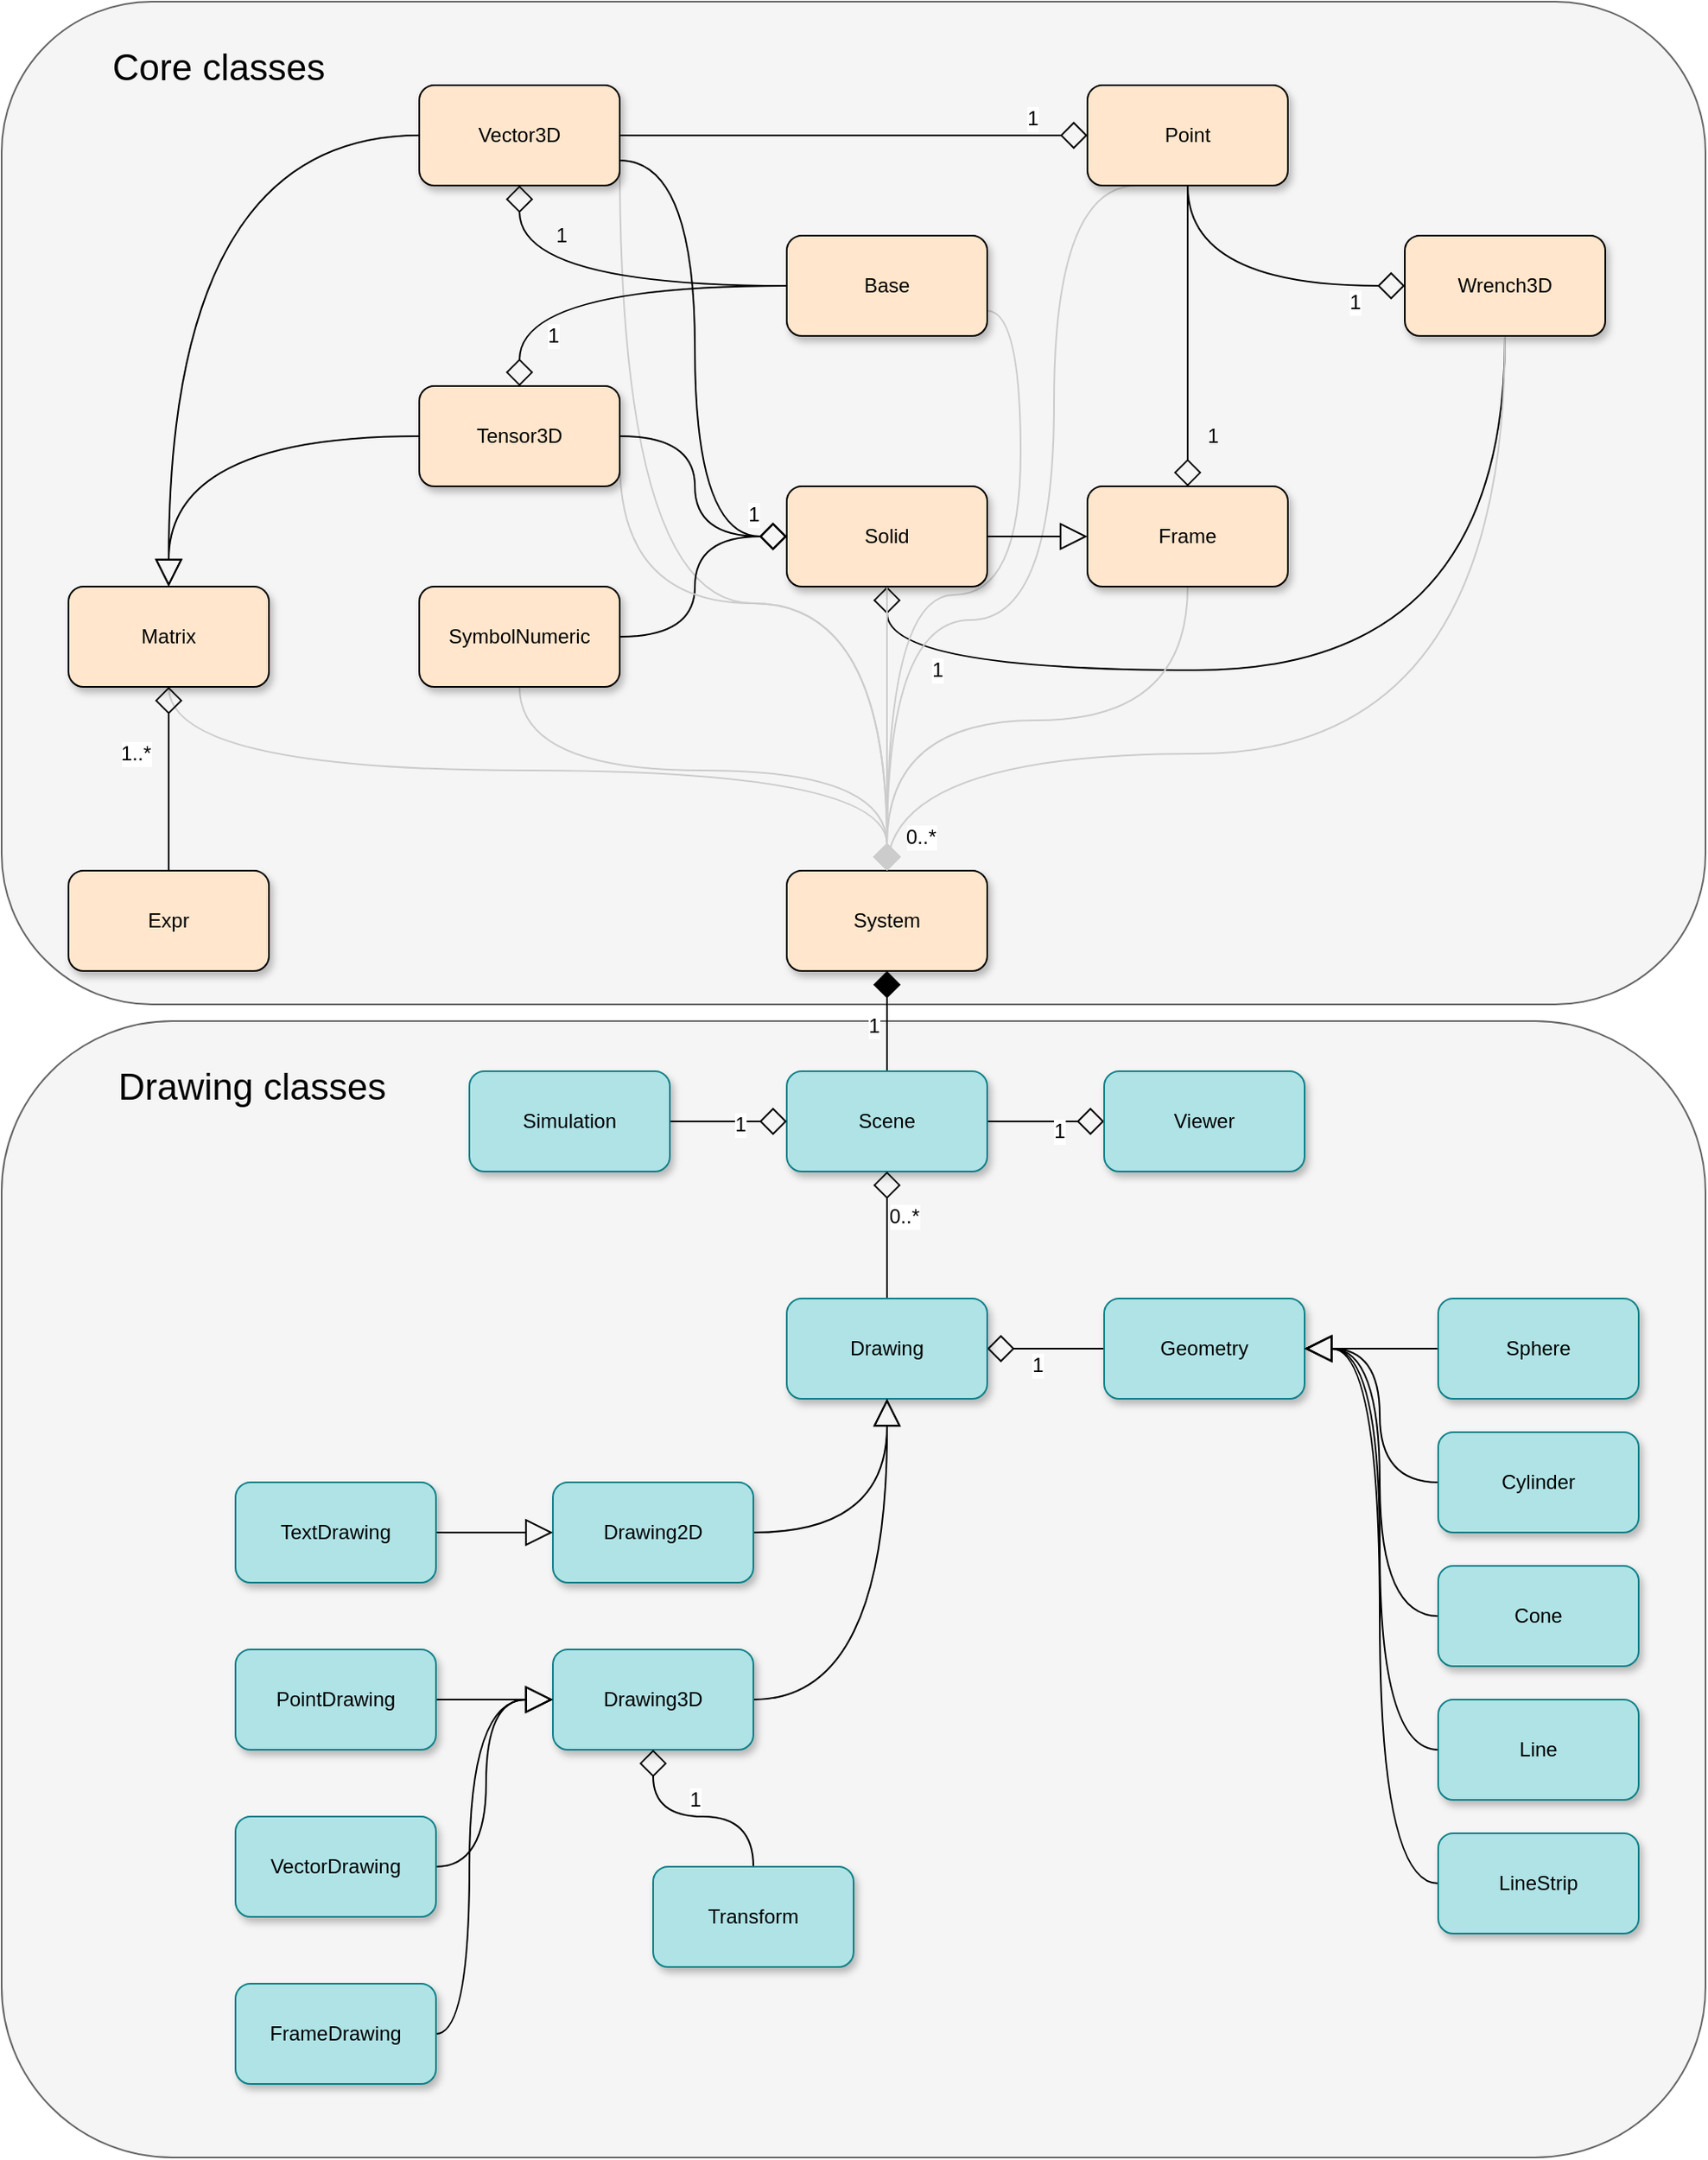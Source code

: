<mxfile version="12.2.2" type="device" pages="1"><diagram id="jQUFaUFxUp1um-LLoZFN" name="Page-1"><mxGraphModel dx="928" dy="658" grid="1" gridSize="10" guides="1" tooltips="1" connect="1" arrows="1" fold="1" page="1" pageScale="1" pageWidth="827" pageHeight="1169" math="0" shadow="0"><root><mxCell id="0"/><mxCell id="1" parent="0"/><mxCell id="J6XcEcG9k9KOmh4SESpd-119" value="" style="rounded=1;whiteSpace=wrap;html=1;fillColor=#f5f5f5;strokeColor=#666666;fontColor=#333333;" vertex="1" parent="1"><mxGeometry x="210" y="770" width="1020" height="680" as="geometry"/></mxCell><mxCell id="J6XcEcG9k9KOmh4SESpd-118" value="" style="rounded=1;whiteSpace=wrap;html=1;fillColor=#f5f5f5;strokeColor=#666666;fontColor=#333333;" vertex="1" parent="1"><mxGeometry x="210" y="160" width="1020" height="600" as="geometry"/></mxCell><mxCell id="J6XcEcG9k9KOmh4SESpd-1" style="edgeStyle=orthogonalEdgeStyle;curved=1;rounded=0;orthogonalLoop=1;jettySize=auto;html=1;exitX=1;exitY=0.75;exitDx=0;exitDy=0;entryX=0;entryY=0.5;entryDx=0;entryDy=0;endArrow=diamond;endFill=0;endSize=14;strokeWidth=1;" edge="1" parent="1" source="J6XcEcG9k9KOmh4SESpd-6" target="J6XcEcG9k9KOmh4SESpd-26"><mxGeometry relative="1" as="geometry"/></mxCell><mxCell id="J6XcEcG9k9KOmh4SESpd-2" style="edgeStyle=orthogonalEdgeStyle;curved=1;rounded=0;orthogonalLoop=1;jettySize=auto;html=1;exitX=0;exitY=0.5;exitDx=0;exitDy=0;entryX=0.5;entryY=0;entryDx=0;entryDy=0;endArrow=block;endFill=0;endSize=14;strokeWidth=1;" edge="1" parent="1" source="J6XcEcG9k9KOmh4SESpd-6" target="J6XcEcG9k9KOmh4SESpd-32"><mxGeometry relative="1" as="geometry"/></mxCell><mxCell id="J6XcEcG9k9KOmh4SESpd-3" style="edgeStyle=orthogonalEdgeStyle;curved=1;rounded=0;orthogonalLoop=1;jettySize=auto;html=1;exitX=1;exitY=0.5;exitDx=0;exitDy=0;entryX=0;entryY=0.5;entryDx=0;entryDy=0;endArrow=diamond;endFill=0;endSize=14;strokeWidth=1;" edge="1" parent="1" source="J6XcEcG9k9KOmh4SESpd-6" target="J6XcEcG9k9KOmh4SESpd-16"><mxGeometry relative="1" as="geometry"/></mxCell><mxCell id="J6XcEcG9k9KOmh4SESpd-4" value="1" style="text;html=1;resizable=0;points=[];align=center;verticalAlign=middle;labelBackgroundColor=#ffffff;" vertex="1" connectable="0" parent="J6XcEcG9k9KOmh4SESpd-3"><mxGeometry x="-0.893" y="1" relative="1" as="geometry"><mxPoint x="232" y="-9" as="offset"/></mxGeometry></mxCell><mxCell id="J6XcEcG9k9KOmh4SESpd-5" style="edgeStyle=orthogonalEdgeStyle;curved=1;rounded=0;orthogonalLoop=1;jettySize=auto;html=1;exitX=1;exitY=0.75;exitDx=0;exitDy=0;entryX=0.5;entryY=0;entryDx=0;entryDy=0;endArrow=diamond;endFill=1;endSize=14;strokeColor=#CCCCCC;strokeWidth=1;" edge="1" parent="1" source="J6XcEcG9k9KOmh4SESpd-6" target="J6XcEcG9k9KOmh4SESpd-27"><mxGeometry relative="1" as="geometry"><Array as="points"><mxPoint x="580" y="520"/><mxPoint x="740" y="520"/></Array></mxGeometry></mxCell><mxCell id="J6XcEcG9k9KOmh4SESpd-6" value="Vector3D" style="rounded=1;whiteSpace=wrap;html=1;fillColor=#ffe6cc;strokeColor=#000000;glass=0;shadow=1;comic=0;" vertex="1" parent="1"><mxGeometry x="460" y="210" width="120" height="60" as="geometry"/></mxCell><mxCell id="J6XcEcG9k9KOmh4SESpd-7" style="edgeStyle=orthogonalEdgeStyle;curved=1;rounded=0;orthogonalLoop=1;jettySize=auto;html=1;exitX=0.5;exitY=1;exitDx=0;exitDy=0;entryX=0.5;entryY=1;entryDx=0;entryDy=0;endArrow=diamond;endFill=0;endSize=14;strokeWidth=1;" edge="1" parent="1" source="J6XcEcG9k9KOmh4SESpd-11" target="J6XcEcG9k9KOmh4SESpd-26"><mxGeometry relative="1" as="geometry"><Array as="points"><mxPoint x="1110" y="560"/><mxPoint x="740" y="560"/></Array></mxGeometry></mxCell><mxCell id="J6XcEcG9k9KOmh4SESpd-8" value="1" style="text;html=1;resizable=0;points=[];align=center;verticalAlign=middle;labelBackgroundColor=#ffffff;" vertex="1" connectable="0" parent="J6XcEcG9k9KOmh4SESpd-7"><mxGeometry x="0.736" y="-14" relative="1" as="geometry"><mxPoint x="-2" y="14" as="offset"/></mxGeometry></mxCell><mxCell id="J6XcEcG9k9KOmh4SESpd-9" style="edgeStyle=orthogonalEdgeStyle;curved=1;rounded=0;orthogonalLoop=1;jettySize=auto;html=1;exitX=0.5;exitY=1;exitDx=0;exitDy=0;endArrow=diamond;endFill=1;endSize=14;strokeColor=#CCCCCC;strokeWidth=1;entryX=0.5;entryY=0;entryDx=0;entryDy=0;" edge="1" parent="1" source="J6XcEcG9k9KOmh4SESpd-11" target="J6XcEcG9k9KOmh4SESpd-27"><mxGeometry relative="1" as="geometry"><mxPoint x="740" y="720" as="targetPoint"/><Array as="points"><mxPoint x="1110" y="610"/><mxPoint x="740" y="610"/><mxPoint x="740" y="750"/></Array></mxGeometry></mxCell><mxCell id="J6XcEcG9k9KOmh4SESpd-10" value="0..*" style="text;html=1;resizable=0;points=[];align=center;verticalAlign=middle;labelBackgroundColor=#ffffff;" vertex="1" connectable="0" parent="J6XcEcG9k9KOmh4SESpd-9"><mxGeometry x="0.561" y="23" relative="1" as="geometry"><mxPoint x="-3" y="22" as="offset"/></mxGeometry></mxCell><mxCell id="J6XcEcG9k9KOmh4SESpd-11" value="Wrench3D" style="rounded=1;whiteSpace=wrap;html=1;fillColor=#ffe6cc;strokeColor=#000000;glass=0;shadow=1;comic=0;" vertex="1" parent="1"><mxGeometry x="1050" y="300" width="120" height="60" as="geometry"/></mxCell><mxCell id="J6XcEcG9k9KOmh4SESpd-12" style="edgeStyle=orthogonalEdgeStyle;curved=1;rounded=0;orthogonalLoop=1;jettySize=auto;html=1;exitX=0.5;exitY=1;exitDx=0;exitDy=0;entryX=0.5;entryY=0;entryDx=0;entryDy=0;endArrow=diamond;endFill=0;endSize=14;strokeWidth=1;" edge="1" parent="1" source="J6XcEcG9k9KOmh4SESpd-16" target="J6XcEcG9k9KOmh4SESpd-23"><mxGeometry relative="1" as="geometry"/></mxCell><mxCell id="J6XcEcG9k9KOmh4SESpd-13" style="edgeStyle=orthogonalEdgeStyle;curved=1;rounded=0;orthogonalLoop=1;jettySize=auto;html=1;exitX=0.5;exitY=1;exitDx=0;exitDy=0;entryX=0;entryY=0.5;entryDx=0;entryDy=0;endArrow=diamond;endFill=0;endSize=14;strokeWidth=1;" edge="1" parent="1" source="J6XcEcG9k9KOmh4SESpd-16" target="J6XcEcG9k9KOmh4SESpd-11"><mxGeometry relative="1" as="geometry"/></mxCell><mxCell id="J6XcEcG9k9KOmh4SESpd-14" value="1" style="text;html=1;resizable=0;points=[];align=center;verticalAlign=middle;labelBackgroundColor=#ffffff;" vertex="1" connectable="0" parent="J6XcEcG9k9KOmh4SESpd-13"><mxGeometry x="0.432" y="-2" relative="1" as="geometry"><mxPoint x="24" y="8" as="offset"/></mxGeometry></mxCell><mxCell id="J6XcEcG9k9KOmh4SESpd-15" style="edgeStyle=orthogonalEdgeStyle;curved=1;rounded=0;orthogonalLoop=1;jettySize=auto;html=1;exitX=0.25;exitY=1;exitDx=0;exitDy=0;entryX=0.5;entryY=0;entryDx=0;entryDy=0;endArrow=diamond;endFill=1;endSize=14;strokeColor=#CCCCCC;strokeWidth=1;" edge="1" parent="1" source="J6XcEcG9k9KOmh4SESpd-16" target="J6XcEcG9k9KOmh4SESpd-27"><mxGeometry relative="1" as="geometry"><Array as="points"><mxPoint x="840" y="270"/><mxPoint x="840" y="530"/><mxPoint x="740" y="530"/></Array></mxGeometry></mxCell><mxCell id="J6XcEcG9k9KOmh4SESpd-16" value="Point" style="rounded=1;whiteSpace=wrap;html=1;fillColor=#ffe6cc;strokeColor=#000000;glass=0;shadow=1;comic=0;" vertex="1" parent="1"><mxGeometry x="860" y="210" width="120" height="60" as="geometry"/></mxCell><mxCell id="J6XcEcG9k9KOmh4SESpd-17" style="edgeStyle=orthogonalEdgeStyle;curved=1;rounded=0;orthogonalLoop=1;jettySize=auto;html=1;exitX=0;exitY=0.5;exitDx=0;exitDy=0;entryX=0.5;entryY=1;entryDx=0;entryDy=0;endArrow=diamond;endFill=0;endSize=14;strokeWidth=1;" edge="1" parent="1" source="J6XcEcG9k9KOmh4SESpd-21" target="J6XcEcG9k9KOmh4SESpd-6"><mxGeometry relative="1" as="geometry"/></mxCell><mxCell id="J6XcEcG9k9KOmh4SESpd-18" style="edgeStyle=orthogonalEdgeStyle;curved=1;rounded=0;orthogonalLoop=1;jettySize=auto;html=1;exitX=0;exitY=0.5;exitDx=0;exitDy=0;entryX=0.5;entryY=0;entryDx=0;entryDy=0;endArrow=diamond;endFill=0;endSize=14;strokeWidth=1;" edge="1" parent="1" source="J6XcEcG9k9KOmh4SESpd-21" target="J6XcEcG9k9KOmh4SESpd-36"><mxGeometry relative="1" as="geometry"/></mxCell><mxCell id="J6XcEcG9k9KOmh4SESpd-19" value="1" style="text;html=1;resizable=0;points=[];align=center;verticalAlign=middle;labelBackgroundColor=#ffffff;" vertex="1" connectable="0" parent="J6XcEcG9k9KOmh4SESpd-18"><mxGeometry x="0.7" y="13" relative="1" as="geometry"><mxPoint x="7" y="3" as="offset"/></mxGeometry></mxCell><mxCell id="J6XcEcG9k9KOmh4SESpd-20" style="edgeStyle=orthogonalEdgeStyle;curved=1;rounded=0;orthogonalLoop=1;jettySize=auto;html=1;exitX=1;exitY=0.75;exitDx=0;exitDy=0;entryX=0.5;entryY=0;entryDx=0;entryDy=0;endArrow=diamond;endFill=1;endSize=14;strokeColor=#CCCCCC;strokeWidth=1;" edge="1" parent="1" source="J6XcEcG9k9KOmh4SESpd-21" target="J6XcEcG9k9KOmh4SESpd-27"><mxGeometry relative="1" as="geometry"/></mxCell><mxCell id="J6XcEcG9k9KOmh4SESpd-21" value="Base" style="rounded=1;whiteSpace=wrap;html=1;fillColor=#ffe6cc;strokeColor=#000000;glass=0;shadow=1;comic=0;" vertex="1" parent="1"><mxGeometry x="680" y="300" width="120" height="60" as="geometry"/></mxCell><mxCell id="J6XcEcG9k9KOmh4SESpd-22" style="edgeStyle=orthogonalEdgeStyle;curved=1;rounded=0;orthogonalLoop=1;jettySize=auto;html=1;exitX=0.5;exitY=1;exitDx=0;exitDy=0;entryX=0.5;entryY=0;entryDx=0;entryDy=0;endArrow=diamond;endFill=1;endSize=14;strokeColor=#CCCCCC;strokeWidth=1;" edge="1" parent="1" source="J6XcEcG9k9KOmh4SESpd-23" target="J6XcEcG9k9KOmh4SESpd-27"><mxGeometry relative="1" as="geometry"/></mxCell><mxCell id="J6XcEcG9k9KOmh4SESpd-23" value="Frame" style="rounded=1;whiteSpace=wrap;html=1;fillColor=#ffe6cc;strokeColor=#000000;glass=0;shadow=1;comic=0;" vertex="1" parent="1"><mxGeometry x="860" y="450" width="120" height="60" as="geometry"/></mxCell><mxCell id="J6XcEcG9k9KOmh4SESpd-24" style="edgeStyle=orthogonalEdgeStyle;curved=1;rounded=0;orthogonalLoop=1;jettySize=auto;html=1;exitX=1;exitY=0.5;exitDx=0;exitDy=0;endArrow=block;endFill=0;endSize=14;strokeWidth=1;" edge="1" parent="1" source="J6XcEcG9k9KOmh4SESpd-26" target="J6XcEcG9k9KOmh4SESpd-23"><mxGeometry relative="1" as="geometry"><Array as="points"><mxPoint x="960" y="480"/></Array></mxGeometry></mxCell><mxCell id="J6XcEcG9k9KOmh4SESpd-25" style="edgeStyle=orthogonalEdgeStyle;curved=1;rounded=0;orthogonalLoop=1;jettySize=auto;html=1;exitX=0.5;exitY=1;exitDx=0;exitDy=0;entryX=0.5;entryY=0;entryDx=0;entryDy=0;endArrow=diamond;endFill=1;endSize=14;strokeColor=#CCCCCC;strokeWidth=1;" edge="1" parent="1" source="J6XcEcG9k9KOmh4SESpd-26" target="J6XcEcG9k9KOmh4SESpd-27"><mxGeometry relative="1" as="geometry"/></mxCell><mxCell id="J6XcEcG9k9KOmh4SESpd-26" value="Solid" style="rounded=1;whiteSpace=wrap;html=1;fillColor=#ffe6cc;strokeColor=#000000;glass=0;shadow=1;comic=0;" vertex="1" parent="1"><mxGeometry x="680" y="450" width="120" height="60" as="geometry"/></mxCell><mxCell id="J6XcEcG9k9KOmh4SESpd-27" value="System" style="rounded=1;whiteSpace=wrap;html=1;fillColor=#ffe6cc;strokeColor=#000000;glass=0;shadow=1;comic=0;" vertex="1" parent="1"><mxGeometry x="680" y="680" width="120" height="60" as="geometry"/></mxCell><mxCell id="J6XcEcG9k9KOmh4SESpd-28" style="edgeStyle=orthogonalEdgeStyle;curved=1;rounded=0;orthogonalLoop=1;jettySize=auto;html=1;exitX=1;exitY=0.5;exitDx=0;exitDy=0;entryX=0;entryY=0.5;entryDx=0;entryDy=0;endArrow=diamond;endFill=0;endSize=14;strokeWidth=1;" edge="1" parent="1" source="J6XcEcG9k9KOmh4SESpd-30" target="J6XcEcG9k9KOmh4SESpd-26"><mxGeometry relative="1" as="geometry"/></mxCell><mxCell id="J6XcEcG9k9KOmh4SESpd-29" style="edgeStyle=orthogonalEdgeStyle;curved=1;rounded=0;orthogonalLoop=1;jettySize=auto;html=1;exitX=0.5;exitY=1;exitDx=0;exitDy=0;entryX=0.5;entryY=0;entryDx=0;entryDy=0;endArrow=diamond;endFill=1;endSize=14;strokeWidth=1;fillColor=none;strokeColor=#CCCCCC;" edge="1" parent="1" source="J6XcEcG9k9KOmh4SESpd-30" target="J6XcEcG9k9KOmh4SESpd-27"><mxGeometry relative="1" as="geometry"/></mxCell><mxCell id="J6XcEcG9k9KOmh4SESpd-30" value="SymbolNumeric" style="rounded=1;whiteSpace=wrap;html=1;fillColor=#ffe6cc;strokeColor=#000000;glass=0;shadow=1;comic=0;" vertex="1" parent="1"><mxGeometry x="460" y="510" width="120" height="60" as="geometry"/></mxCell><mxCell id="J6XcEcG9k9KOmh4SESpd-31" style="edgeStyle=orthogonalEdgeStyle;curved=1;rounded=0;orthogonalLoop=1;jettySize=auto;html=1;exitX=0.5;exitY=1;exitDx=0;exitDy=0;entryX=0.5;entryY=0;entryDx=0;entryDy=0;endArrow=diamond;endFill=1;endSize=14;strokeColor=#CCCCCC;strokeWidth=1;" edge="1" parent="1" source="J6XcEcG9k9KOmh4SESpd-32" target="J6XcEcG9k9KOmh4SESpd-27"><mxGeometry relative="1" as="geometry"/></mxCell><mxCell id="J6XcEcG9k9KOmh4SESpd-32" value="Matrix" style="rounded=1;whiteSpace=wrap;html=1;fillColor=#ffe6cc;strokeColor=#000000;glass=0;shadow=1;comic=0;" vertex="1" parent="1"><mxGeometry x="250" y="510" width="120" height="60" as="geometry"/></mxCell><mxCell id="J6XcEcG9k9KOmh4SESpd-33" style="edgeStyle=orthogonalEdgeStyle;curved=1;rounded=0;orthogonalLoop=1;jettySize=auto;html=1;exitX=1;exitY=0.5;exitDx=0;exitDy=0;entryX=0;entryY=0.5;entryDx=0;entryDy=0;endArrow=diamond;endFill=0;endSize=14;strokeWidth=1;" edge="1" parent="1" source="J6XcEcG9k9KOmh4SESpd-36" target="J6XcEcG9k9KOmh4SESpd-26"><mxGeometry relative="1" as="geometry"/></mxCell><mxCell id="J6XcEcG9k9KOmh4SESpd-34" style="edgeStyle=orthogonalEdgeStyle;curved=1;rounded=0;orthogonalLoop=1;jettySize=auto;html=1;exitX=0;exitY=0.5;exitDx=0;exitDy=0;entryX=0.5;entryY=0;entryDx=0;entryDy=0;endArrow=block;endFill=0;endSize=14;strokeWidth=1;" edge="1" parent="1" source="J6XcEcG9k9KOmh4SESpd-36" target="J6XcEcG9k9KOmh4SESpd-32"><mxGeometry relative="1" as="geometry"/></mxCell><mxCell id="J6XcEcG9k9KOmh4SESpd-35" style="edgeStyle=orthogonalEdgeStyle;curved=1;rounded=0;orthogonalLoop=1;jettySize=auto;html=1;exitX=1;exitY=0.75;exitDx=0;exitDy=0;entryX=0.5;entryY=0;entryDx=0;entryDy=0;endArrow=diamond;endFill=1;endSize=14;strokeColor=#CCCCCC;strokeWidth=1;" edge="1" parent="1" source="J6XcEcG9k9KOmh4SESpd-36" target="J6XcEcG9k9KOmh4SESpd-27"><mxGeometry relative="1" as="geometry"><Array as="points"><mxPoint x="580" y="520"/><mxPoint x="740" y="520"/></Array></mxGeometry></mxCell><mxCell id="J6XcEcG9k9KOmh4SESpd-36" value="Tensor3D" style="rounded=1;whiteSpace=wrap;html=1;fillColor=#ffe6cc;strokeColor=#000000;glass=0;shadow=1;comic=0;" vertex="1" parent="1"><mxGeometry x="460" y="390" width="120" height="60" as="geometry"/></mxCell><mxCell id="J6XcEcG9k9KOmh4SESpd-37" style="edgeStyle=orthogonalEdgeStyle;curved=1;rounded=0;orthogonalLoop=1;jettySize=auto;html=1;exitX=0.5;exitY=0;exitDx=0;exitDy=0;entryX=0.5;entryY=1;entryDx=0;entryDy=0;endArrow=diamond;endFill=0;endSize=14;strokeWidth=1;" edge="1" parent="1" source="J6XcEcG9k9KOmh4SESpd-39" target="J6XcEcG9k9KOmh4SESpd-32"><mxGeometry relative="1" as="geometry"/></mxCell><mxCell id="J6XcEcG9k9KOmh4SESpd-38" value="1..*" style="text;html=1;resizable=0;points=[];align=center;verticalAlign=middle;labelBackgroundColor=#ffffff;" vertex="1" connectable="0" parent="J6XcEcG9k9KOmh4SESpd-37"><mxGeometry x="-0.309" y="-1" relative="1" as="geometry"><mxPoint x="-21" y="-32" as="offset"/></mxGeometry></mxCell><mxCell id="J6XcEcG9k9KOmh4SESpd-39" value="Expr" style="rounded=1;whiteSpace=wrap;html=1;fillColor=#ffe6cc;strokeColor=#000000;glass=0;shadow=1;comic=0;" vertex="1" parent="1"><mxGeometry x="250" y="680" width="120" height="60" as="geometry"/></mxCell><mxCell id="J6XcEcG9k9KOmh4SESpd-40" value="1" style="text;html=1;resizable=0;points=[];autosize=1;align=left;verticalAlign=top;spacingTop=-4;" vertex="1" parent="1"><mxGeometry x="540" y="290" width="20" height="20" as="geometry"/></mxCell><mxCell id="J6XcEcG9k9KOmh4SESpd-41" value="1" style="text;html=1;resizable=0;points=[];align=center;verticalAlign=middle;labelBackgroundColor=#ffffff;" vertex="1" connectable="0" parent="1"><mxGeometry x="640" y="490" as="geometry"><mxPoint x="20" y="-23" as="offset"/></mxGeometry></mxCell><mxCell id="J6XcEcG9k9KOmh4SESpd-42" value="1" style="text;html=1;resizable=0;points=[];autosize=1;align=left;verticalAlign=top;spacingTop=-4;" vertex="1" parent="1"><mxGeometry x="930" y="410" width="20" height="20" as="geometry"/></mxCell><mxCell id="J6XcEcG9k9KOmh4SESpd-76" style="edgeStyle=orthogonalEdgeStyle;curved=1;rounded=0;orthogonalLoop=1;jettySize=auto;html=1;exitX=1;exitY=0.5;exitDx=0;exitDy=0;entryX=0;entryY=0.5;entryDx=0;entryDy=0;endArrow=diamond;endFill=0;endSize=14;strokeWidth=1;" edge="1" parent="1" source="J6XcEcG9k9KOmh4SESpd-80" target="J6XcEcG9k9KOmh4SESpd-81"><mxGeometry relative="1" as="geometry"><Array as="points"><mxPoint x="840" y="830"/><mxPoint x="840" y="830"/></Array></mxGeometry></mxCell><mxCell id="J6XcEcG9k9KOmh4SESpd-77" value="1" style="text;html=1;resizable=0;points=[];align=center;verticalAlign=middle;labelBackgroundColor=#ffffff;" vertex="1" connectable="0" parent="J6XcEcG9k9KOmh4SESpd-76"><mxGeometry x="0.288" y="-1" relative="1" as="geometry"><mxPoint x="-2" y="5" as="offset"/></mxGeometry></mxCell><mxCell id="J6XcEcG9k9KOmh4SESpd-78" style="edgeStyle=orthogonalEdgeStyle;curved=1;rounded=0;orthogonalLoop=1;jettySize=auto;html=1;exitX=0.5;exitY=0;exitDx=0;exitDy=0;entryX=0.5;entryY=1;entryDx=0;entryDy=0;endArrow=diamond;endFill=1;endSize=14;strokeWidth=1;" edge="1" parent="1" source="J6XcEcG9k9KOmh4SESpd-80" target="J6XcEcG9k9KOmh4SESpd-27"><mxGeometry relative="1" as="geometry"/></mxCell><mxCell id="J6XcEcG9k9KOmh4SESpd-79" value="1" style="text;html=1;resizable=0;points=[];align=center;verticalAlign=middle;labelBackgroundColor=#ffffff;" vertex="1" connectable="0" parent="J6XcEcG9k9KOmh4SESpd-78"><mxGeometry x="0.267" y="5" relative="1" as="geometry"><mxPoint x="-3" y="11" as="offset"/></mxGeometry></mxCell><mxCell id="J6XcEcG9k9KOmh4SESpd-80" value="Scene" style="rounded=1;whiteSpace=wrap;html=1;fillColor=#b0e3e6;strokeColor=#0e8088;glass=0;shadow=1;comic=0;" vertex="1" parent="1"><mxGeometry x="680" y="800" width="120" height="60" as="geometry"/></mxCell><mxCell id="J6XcEcG9k9KOmh4SESpd-81" value="Viewer" style="rounded=1;whiteSpace=wrap;html=1;fillColor=#b0e3e6;strokeColor=#0e8088;glass=0;shadow=1;comic=0;" vertex="1" parent="1"><mxGeometry x="870" y="800" width="120" height="60" as="geometry"/></mxCell><mxCell id="J6XcEcG9k9KOmh4SESpd-82" value="1" style="edgeStyle=orthogonalEdgeStyle;curved=1;rounded=0;orthogonalLoop=1;jettySize=auto;html=1;exitX=0;exitY=0.5;exitDx=0;exitDy=0;entryX=1;entryY=0.5;entryDx=0;entryDy=0;endArrow=diamond;endFill=0;endSize=14;strokeWidth=1;fontSize=12;" edge="1" parent="1" source="J6XcEcG9k9KOmh4SESpd-83" target="J6XcEcG9k9KOmh4SESpd-89"><mxGeometry x="0.143" y="10" relative="1" as="geometry"><mxPoint as="offset"/></mxGeometry></mxCell><mxCell id="J6XcEcG9k9KOmh4SESpd-83" value="Geometry" style="rounded=1;whiteSpace=wrap;html=1;fillColor=#b0e3e6;strokeColor=#0e8088;glass=0;shadow=1;comic=0;" vertex="1" parent="1"><mxGeometry x="870" y="936" width="120" height="60" as="geometry"/></mxCell><mxCell id="J6XcEcG9k9KOmh4SESpd-84" style="edgeStyle=orthogonalEdgeStyle;curved=1;rounded=0;orthogonalLoop=1;jettySize=auto;html=1;endArrow=diamond;endFill=0;endSize=14;strokeWidth=1;entryX=0;entryY=0.5;entryDx=0;entryDy=0;exitX=1;exitY=0.5;exitDx=0;exitDy=0;" edge="1" parent="1" source="J6XcEcG9k9KOmh4SESpd-86" target="J6XcEcG9k9KOmh4SESpd-80"><mxGeometry relative="1" as="geometry"><Array as="points"><mxPoint x="590" y="830"/><mxPoint x="590" y="830"/></Array><mxPoint x="580" y="906" as="sourcePoint"/><mxPoint x="580" y="846" as="targetPoint"/></mxGeometry></mxCell><mxCell id="J6XcEcG9k9KOmh4SESpd-85" value="1" style="text;html=1;resizable=0;points=[];align=center;verticalAlign=middle;labelBackgroundColor=#ffffff;" vertex="1" connectable="0" parent="J6XcEcG9k9KOmh4SESpd-84"><mxGeometry x="0.262" y="-2" relative="1" as="geometry"><mxPoint x="12" as="offset"/></mxGeometry></mxCell><mxCell id="J6XcEcG9k9KOmh4SESpd-86" value="Simulation" style="rounded=1;whiteSpace=wrap;html=1;fillColor=#b0e3e6;strokeColor=#0e8088;glass=0;shadow=1;comic=0;" vertex="1" parent="1"><mxGeometry x="490" y="800" width="120" height="60" as="geometry"/></mxCell><mxCell id="J6XcEcG9k9KOmh4SESpd-87" style="edgeStyle=orthogonalEdgeStyle;curved=1;rounded=0;orthogonalLoop=1;jettySize=auto;html=1;exitX=0.5;exitY=0;exitDx=0;exitDy=0;entryX=0.5;entryY=1;entryDx=0;entryDy=0;endArrow=diamond;endFill=0;endSize=14;strokeWidth=1;" edge="1" parent="1" source="J6XcEcG9k9KOmh4SESpd-89" target="J6XcEcG9k9KOmh4SESpd-80"><mxGeometry relative="1" as="geometry"><Array as="points"><mxPoint x="740" y="906"/><mxPoint x="740" y="906"/></Array></mxGeometry></mxCell><mxCell id="J6XcEcG9k9KOmh4SESpd-88" value="0..*" style="text;html=1;resizable=0;points=[];align=center;verticalAlign=middle;labelBackgroundColor=#ffffff;" vertex="1" connectable="0" parent="J6XcEcG9k9KOmh4SESpd-87"><mxGeometry x="0.25" y="-4" relative="1" as="geometry"><mxPoint x="6" y="-2" as="offset"/></mxGeometry></mxCell><mxCell id="J6XcEcG9k9KOmh4SESpd-89" value="Drawing" style="rounded=1;whiteSpace=wrap;html=1;fillColor=#b0e3e6;strokeColor=#0e8088;glass=0;shadow=1;comic=0;" vertex="1" parent="1"><mxGeometry x="680" y="936" width="120" height="60" as="geometry"/></mxCell><mxCell id="J6XcEcG9k9KOmh4SESpd-90" style="edgeStyle=orthogonalEdgeStyle;curved=1;rounded=0;orthogonalLoop=1;jettySize=auto;html=1;exitX=1;exitY=0.5;exitDx=0;exitDy=0;entryX=0.5;entryY=1;entryDx=0;entryDy=0;endArrow=block;endFill=0;endSize=14;strokeWidth=1;" edge="1" parent="1" source="J6XcEcG9k9KOmh4SESpd-91" target="J6XcEcG9k9KOmh4SESpd-89"><mxGeometry relative="1" as="geometry"/></mxCell><mxCell id="J6XcEcG9k9KOmh4SESpd-91" value="Drawing2D" style="rounded=1;whiteSpace=wrap;html=1;fillColor=#b0e3e6;strokeColor=#0e8088;glass=0;shadow=1;comic=0;" vertex="1" parent="1"><mxGeometry x="540" y="1046" width="120" height="60" as="geometry"/></mxCell><mxCell id="J6XcEcG9k9KOmh4SESpd-92" style="edgeStyle=orthogonalEdgeStyle;curved=1;rounded=0;orthogonalLoop=1;jettySize=auto;html=1;exitX=1;exitY=0.5;exitDx=0;exitDy=0;endArrow=block;endFill=0;endSize=14;strokeWidth=1;" edge="1" parent="1" source="J6XcEcG9k9KOmh4SESpd-93"><mxGeometry relative="1" as="geometry"><mxPoint x="740" y="996" as="targetPoint"/></mxGeometry></mxCell><mxCell id="J6XcEcG9k9KOmh4SESpd-93" value="Drawing3D" style="rounded=1;whiteSpace=wrap;html=1;fillColor=#b0e3e6;strokeColor=#0e8088;glass=0;shadow=1;comic=0;" vertex="1" parent="1"><mxGeometry x="540" y="1146" width="120" height="60" as="geometry"/></mxCell><mxCell id="J6XcEcG9k9KOmh4SESpd-95" style="edgeStyle=orthogonalEdgeStyle;curved=1;rounded=0;orthogonalLoop=1;jettySize=auto;html=1;exitX=1;exitY=0.5;exitDx=0;exitDy=0;entryX=0;entryY=0.5;entryDx=0;entryDy=0;endArrow=block;endFill=0;endSize=14;strokeWidth=1;" edge="1" parent="1" source="J6XcEcG9k9KOmh4SESpd-96" target="J6XcEcG9k9KOmh4SESpd-91"><mxGeometry relative="1" as="geometry"/></mxCell><mxCell id="J6XcEcG9k9KOmh4SESpd-96" value="TextDrawing" style="rounded=1;whiteSpace=wrap;html=1;fillColor=#b0e3e6;strokeColor=#0e8088;glass=0;shadow=1;comic=0;" vertex="1" parent="1"><mxGeometry x="350" y="1046" width="120" height="60" as="geometry"/></mxCell><mxCell id="J6XcEcG9k9KOmh4SESpd-97" style="edgeStyle=orthogonalEdgeStyle;curved=1;rounded=0;orthogonalLoop=1;jettySize=auto;html=1;exitX=0;exitY=0.5;exitDx=0;exitDy=0;entryX=1;entryY=0.5;entryDx=0;entryDy=0;endArrow=block;endFill=0;endSize=14;strokeWidth=1;" edge="1" parent="1" source="J6XcEcG9k9KOmh4SESpd-98" target="J6XcEcG9k9KOmh4SESpd-83"><mxGeometry relative="1" as="geometry"/></mxCell><mxCell id="J6XcEcG9k9KOmh4SESpd-98" value="Sphere" style="rounded=1;whiteSpace=wrap;html=1;fillColor=#b0e3e6;strokeColor=#0e8088;glass=0;shadow=1;comic=0;" vertex="1" parent="1"><mxGeometry x="1070" y="936" width="120" height="60" as="geometry"/></mxCell><mxCell id="J6XcEcG9k9KOmh4SESpd-99" style="edgeStyle=orthogonalEdgeStyle;curved=1;rounded=0;orthogonalLoop=1;jettySize=auto;html=1;exitX=0;exitY=0.5;exitDx=0;exitDy=0;entryX=1;entryY=0.5;entryDx=0;entryDy=0;endArrow=block;endFill=0;endSize=14;strokeWidth=1;" edge="1" parent="1" source="J6XcEcG9k9KOmh4SESpd-100" target="J6XcEcG9k9KOmh4SESpd-83"><mxGeometry relative="1" as="geometry"/></mxCell><mxCell id="J6XcEcG9k9KOmh4SESpd-100" value="Cylinder" style="rounded=1;whiteSpace=wrap;html=1;fillColor=#b0e3e6;strokeColor=#0e8088;glass=0;shadow=1;comic=0;" vertex="1" parent="1"><mxGeometry x="1070" y="1016" width="120" height="60" as="geometry"/></mxCell><mxCell id="J6XcEcG9k9KOmh4SESpd-101" style="edgeStyle=orthogonalEdgeStyle;curved=1;rounded=0;orthogonalLoop=1;jettySize=auto;html=1;exitX=0;exitY=0.5;exitDx=0;exitDy=0;entryX=1;entryY=0.5;entryDx=0;entryDy=0;endArrow=block;endFill=0;endSize=14;strokeWidth=1;" edge="1" parent="1" source="J6XcEcG9k9KOmh4SESpd-102" target="J6XcEcG9k9KOmh4SESpd-83"><mxGeometry relative="1" as="geometry"/></mxCell><mxCell id="J6XcEcG9k9KOmh4SESpd-102" value="Cone" style="rounded=1;whiteSpace=wrap;html=1;fillColor=#b0e3e6;strokeColor=#0e8088;glass=0;shadow=1;comic=0;" vertex="1" parent="1"><mxGeometry x="1070" y="1096" width="120" height="60" as="geometry"/></mxCell><mxCell id="J6XcEcG9k9KOmh4SESpd-103" style="edgeStyle=orthogonalEdgeStyle;curved=1;rounded=0;orthogonalLoop=1;jettySize=auto;html=1;exitX=0;exitY=0.5;exitDx=0;exitDy=0;entryX=1;entryY=0.5;entryDx=0;entryDy=0;endArrow=block;endFill=0;endSize=14;strokeWidth=1;" edge="1" parent="1" source="J6XcEcG9k9KOmh4SESpd-104" target="J6XcEcG9k9KOmh4SESpd-83"><mxGeometry relative="1" as="geometry"/></mxCell><mxCell id="J6XcEcG9k9KOmh4SESpd-104" value="Line" style="rounded=1;whiteSpace=wrap;html=1;fillColor=#b0e3e6;strokeColor=#0e8088;glass=0;shadow=1;comic=0;" vertex="1" parent="1"><mxGeometry x="1070" y="1176" width="120" height="60" as="geometry"/></mxCell><mxCell id="J6XcEcG9k9KOmh4SESpd-105" style="edgeStyle=orthogonalEdgeStyle;curved=1;rounded=0;orthogonalLoop=1;jettySize=auto;html=1;exitX=0;exitY=0.5;exitDx=0;exitDy=0;entryX=1;entryY=0.5;entryDx=0;entryDy=0;endArrow=block;endFill=0;endSize=14;strokeWidth=1;" edge="1" parent="1" source="J6XcEcG9k9KOmh4SESpd-106" target="J6XcEcG9k9KOmh4SESpd-83"><mxGeometry relative="1" as="geometry"/></mxCell><mxCell id="J6XcEcG9k9KOmh4SESpd-106" value="LineStrip" style="rounded=1;whiteSpace=wrap;html=1;fillColor=#b0e3e6;strokeColor=#0e8088;glass=0;shadow=1;comic=0;" vertex="1" parent="1"><mxGeometry x="1070" y="1256" width="120" height="60" as="geometry"/></mxCell><mxCell id="J6XcEcG9k9KOmh4SESpd-107" value="1" style="edgeStyle=orthogonalEdgeStyle;curved=1;rounded=0;orthogonalLoop=1;jettySize=auto;html=1;exitX=0.5;exitY=0;exitDx=0;exitDy=0;entryX=0.5;entryY=1;entryDx=0;entryDy=0;endArrow=diamond;endFill=0;endSize=14;strokeWidth=1;fontSize=12;" edge="1" parent="1" source="J6XcEcG9k9KOmh4SESpd-108" target="J6XcEcG9k9KOmh4SESpd-93"><mxGeometry y="-10" relative="1" as="geometry"><mxPoint as="offset"/></mxGeometry></mxCell><mxCell id="J6XcEcG9k9KOmh4SESpd-108" value="Transform" style="rounded=1;whiteSpace=wrap;html=1;fillColor=#b0e3e6;strokeColor=#0e8088;glass=0;shadow=1;comic=0;" vertex="1" parent="1"><mxGeometry x="600" y="1276" width="120" height="60" as="geometry"/></mxCell><mxCell id="J6XcEcG9k9KOmh4SESpd-109" style="edgeStyle=orthogonalEdgeStyle;curved=1;rounded=0;orthogonalLoop=1;jettySize=auto;html=1;exitX=1;exitY=0.5;exitDx=0;exitDy=0;entryX=0;entryY=0.5;entryDx=0;entryDy=0;endArrow=block;endFill=0;endSize=14;strokeWidth=1;" edge="1" parent="1" source="J6XcEcG9k9KOmh4SESpd-110" target="J6XcEcG9k9KOmh4SESpd-93"><mxGeometry relative="1" as="geometry"/></mxCell><mxCell id="J6XcEcG9k9KOmh4SESpd-110" value="PointDrawing" style="rounded=1;whiteSpace=wrap;html=1;fillColor=#b0e3e6;strokeColor=#0e8088;glass=0;shadow=1;comic=0;" vertex="1" parent="1"><mxGeometry x="350" y="1146" width="120" height="60" as="geometry"/></mxCell><mxCell id="J6XcEcG9k9KOmh4SESpd-111" style="edgeStyle=orthogonalEdgeStyle;curved=1;rounded=0;orthogonalLoop=1;jettySize=auto;html=1;exitX=1;exitY=0.5;exitDx=0;exitDy=0;entryX=0;entryY=0.5;entryDx=0;entryDy=0;endArrow=block;endFill=0;endSize=14;strokeWidth=1;" edge="1" parent="1" source="J6XcEcG9k9KOmh4SESpd-112" target="J6XcEcG9k9KOmh4SESpd-93"><mxGeometry relative="1" as="geometry"/></mxCell><mxCell id="J6XcEcG9k9KOmh4SESpd-112" value="VectorDrawing" style="rounded=1;whiteSpace=wrap;html=1;fillColor=#b0e3e6;strokeColor=#0e8088;glass=0;shadow=1;comic=0;" vertex="1" parent="1"><mxGeometry x="350" y="1246" width="120" height="60" as="geometry"/></mxCell><mxCell id="J6XcEcG9k9KOmh4SESpd-113" style="edgeStyle=orthogonalEdgeStyle;curved=1;rounded=0;orthogonalLoop=1;jettySize=auto;html=1;exitX=1;exitY=0.5;exitDx=0;exitDy=0;entryX=0;entryY=0.5;entryDx=0;entryDy=0;endArrow=block;endFill=0;endSize=14;strokeWidth=1;" edge="1" parent="1" source="J6XcEcG9k9KOmh4SESpd-114" target="J6XcEcG9k9KOmh4SESpd-93"><mxGeometry relative="1" as="geometry"><Array as="points"><mxPoint x="490" y="1376"/><mxPoint x="490" y="1176"/></Array></mxGeometry></mxCell><mxCell id="J6XcEcG9k9KOmh4SESpd-114" value="FrameDrawing" style="rounded=1;whiteSpace=wrap;html=1;fillColor=#b0e3e6;strokeColor=#0e8088;glass=0;shadow=1;comic=0;" vertex="1" parent="1"><mxGeometry x="350" y="1346" width="120" height="60" as="geometry"/></mxCell><mxCell id="J6XcEcG9k9KOmh4SESpd-121" value="Drawing classes" style="text;html=1;strokeColor=none;fillColor=none;align=center;verticalAlign=middle;whiteSpace=wrap;rounded=0;fontSize=22;" vertex="1" parent="1"><mxGeometry x="260" y="800" width="200" height="20" as="geometry"/></mxCell><mxCell id="J6XcEcG9k9KOmh4SESpd-122" value="Core classes" style="text;html=1;strokeColor=none;fillColor=none;align=center;verticalAlign=middle;whiteSpace=wrap;rounded=0;fontSize=22;" vertex="1" parent="1"><mxGeometry x="240" y="190" width="200" height="20" as="geometry"/></mxCell></root></mxGraphModel></diagram></mxfile>